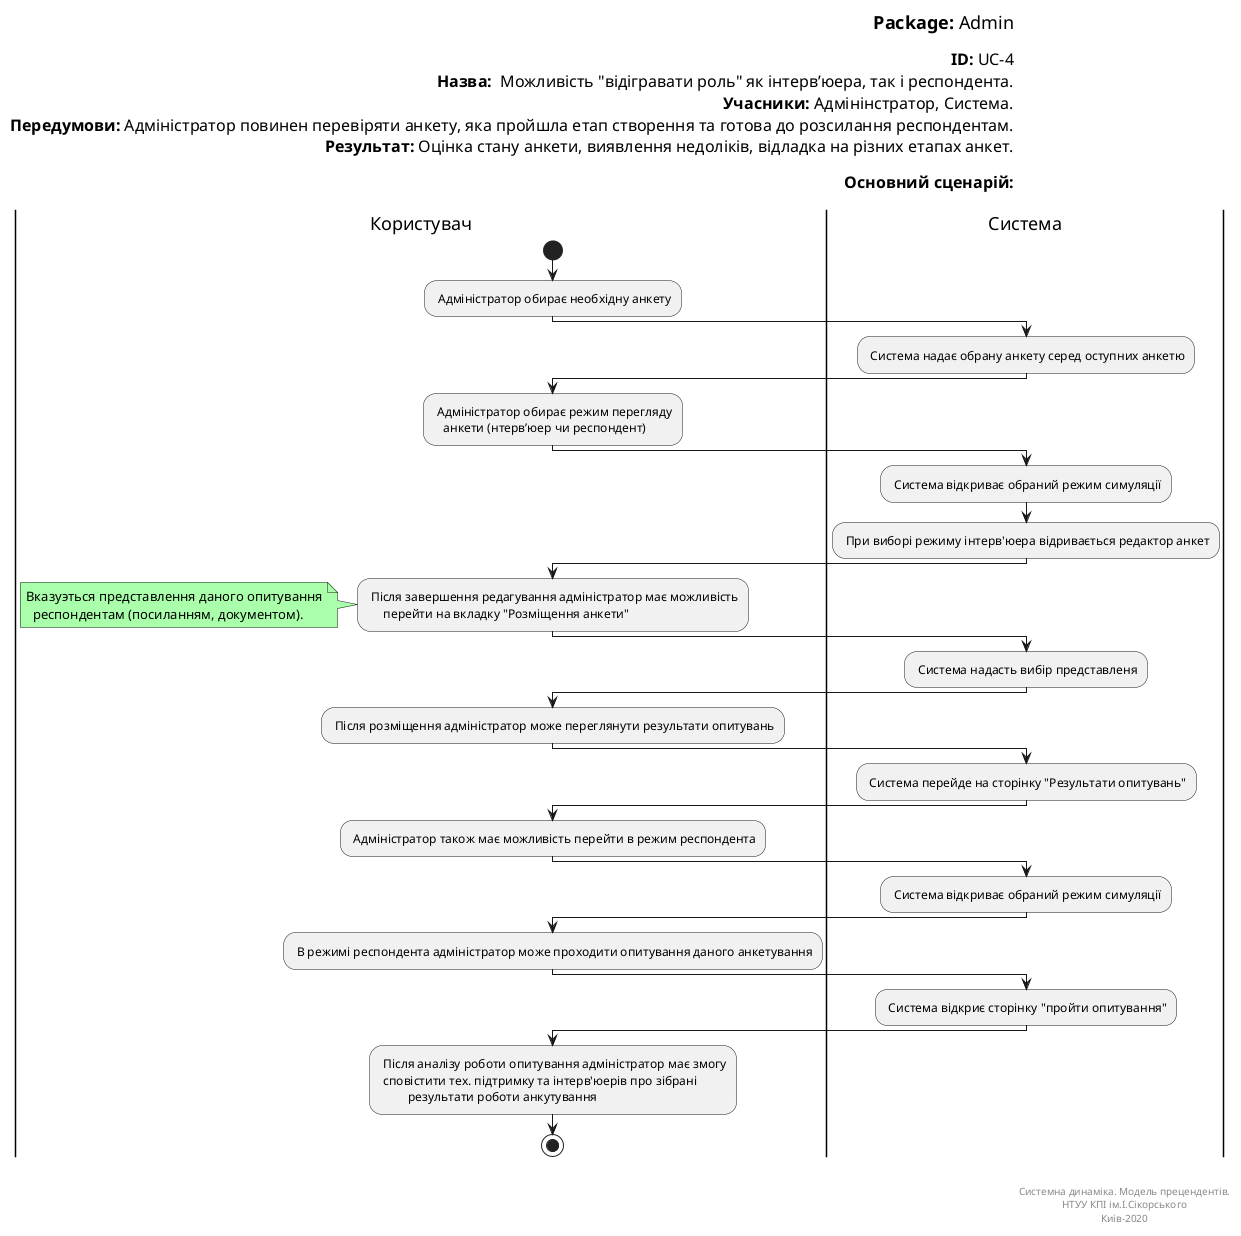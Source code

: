  @startuml SupportServices
left header
<font color=000 size=18><b>Package:</b> Admin

<font color=000 size=16><b>ID:</b> UC-4
<font color=000 size=16><b>Назва:</b>  Можливість "відігравати роль" як інтерв’юера, так і респондента.
<font color=000 size=16><b>Учасники:</b> Адмінінстратор, Система.
<font color=000 size=16><b>Передумови:</b> Адміністратор повинен перевіряти анкету, яка пройшла етап створення та готова до розсилання респондентам.
<font color=000 size=16><b>Результат:</b> Оцінка стану анкети, виявлення недоліків, відладка на різних етапах анкет.

<font color=000 size=16><b>Основний сценарій:</b>

end header

|Користувач|
start
: Адміністратор обирає необхідну анкету;

|Система|
: Система надає обрану анкету серед оступних анкетю;

|Користувач|
: Адміністратор обирає режим перегляду 
    анкети (нтерв’юер чи респондент);

|Система|
: Система відкриває обраний режим симуляції;

: При виборі режиму інтерв'юера відривається редактор анкет;

|Користувач|
: Після завершення редагування адміністратор має можливість
      перейти на вкладку "Розміщення анкети";

note left #aaffaa
  Вказуэться представлення даного опитування
    респондентам (посиланням, документом).
end note


|Система|
: Система надасть вибір представленя;

|Користувач|
: Після розміщення адміністратор може переглянути результати опитувань;

|Система|
: Система перейде на сторінку "Результати опитувань";

|Користувач|
: Адміністратор також має можливість перейти в режим респондента;

|Система|
: Система відкриває обраний режим симуляції;

|Користувач|
: В режимі респондента адміністратор може проходити опитування даного анкетування;

|Система|
: Система відкриє сторінку "пройти опитування";

|Користувач|
: Після аналізу роботи опитування адміністратор має змогу
  сповістити тех. підтримку та інтерв'юерів про зібрані
          результати роботи анкутування;

stop;

right footer


Системна динаміка. Модель прецендентів.
НТУУ КПІ ім.І.Сікорського
Киів-2020
end footer

@enduml
